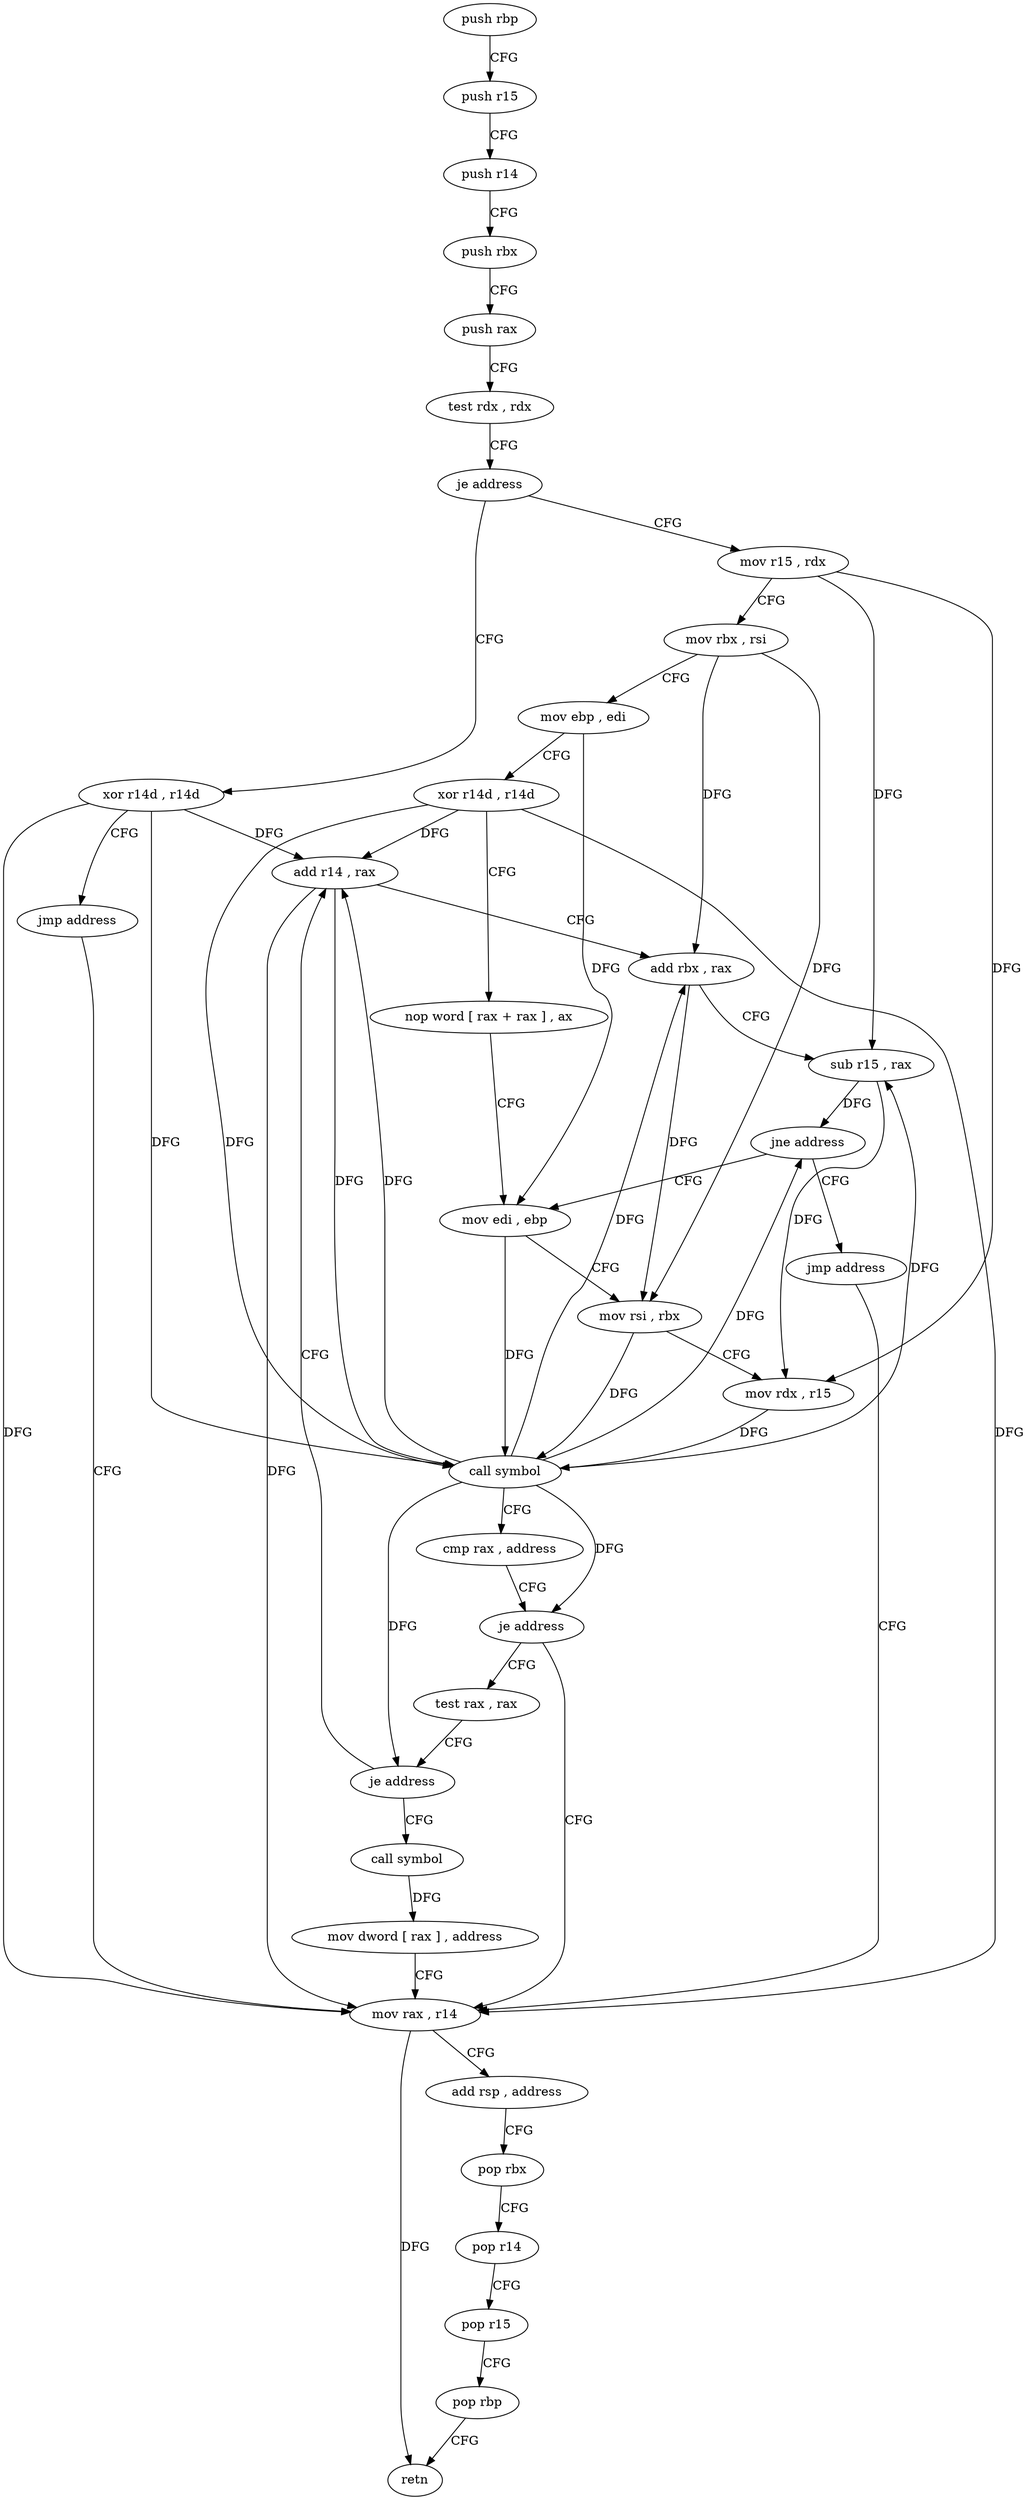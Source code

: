 digraph "func" {
"4205200" [label = "push rbp" ]
"4205201" [label = "push r15" ]
"4205203" [label = "push r14" ]
"4205205" [label = "push rbx" ]
"4205206" [label = "push rax" ]
"4205207" [label = "test rdx , rdx" ]
"4205210" [label = "je address" ]
"4205269" [label = "xor r14d , r14d" ]
"4205212" [label = "mov r15 , rdx" ]
"4205272" [label = "jmp address" ]
"4205285" [label = "mov rax , r14" ]
"4205215" [label = "mov rbx , rsi" ]
"4205218" [label = "mov ebp , edi" ]
"4205220" [label = "xor r14d , r14d" ]
"4205223" [label = "nop word [ rax + rax ] , ax" ]
"4205232" [label = "mov edi , ebp" ]
"4205288" [label = "add rsp , address" ]
"4205292" [label = "pop rbx" ]
"4205293" [label = "pop r14" ]
"4205295" [label = "pop r15" ]
"4205297" [label = "pop rbp" ]
"4205298" [label = "retn" ]
"4205251" [label = "test rax , rax" ]
"4205254" [label = "je address" ]
"4205274" [label = "call symbol" ]
"4205256" [label = "add r14 , rax" ]
"4205279" [label = "mov dword [ rax ] , address" ]
"4205259" [label = "add rbx , rax" ]
"4205262" [label = "sub r15 , rax" ]
"4205265" [label = "jne address" ]
"4205267" [label = "jmp address" ]
"4205234" [label = "mov rsi , rbx" ]
"4205237" [label = "mov rdx , r15" ]
"4205240" [label = "call symbol" ]
"4205245" [label = "cmp rax , address" ]
"4205249" [label = "je address" ]
"4205200" -> "4205201" [ label = "CFG" ]
"4205201" -> "4205203" [ label = "CFG" ]
"4205203" -> "4205205" [ label = "CFG" ]
"4205205" -> "4205206" [ label = "CFG" ]
"4205206" -> "4205207" [ label = "CFG" ]
"4205207" -> "4205210" [ label = "CFG" ]
"4205210" -> "4205269" [ label = "CFG" ]
"4205210" -> "4205212" [ label = "CFG" ]
"4205269" -> "4205272" [ label = "CFG" ]
"4205269" -> "4205285" [ label = "DFG" ]
"4205269" -> "4205240" [ label = "DFG" ]
"4205269" -> "4205256" [ label = "DFG" ]
"4205212" -> "4205215" [ label = "CFG" ]
"4205212" -> "4205237" [ label = "DFG" ]
"4205212" -> "4205262" [ label = "DFG" ]
"4205272" -> "4205285" [ label = "CFG" ]
"4205285" -> "4205288" [ label = "CFG" ]
"4205285" -> "4205298" [ label = "DFG" ]
"4205215" -> "4205218" [ label = "CFG" ]
"4205215" -> "4205234" [ label = "DFG" ]
"4205215" -> "4205259" [ label = "DFG" ]
"4205218" -> "4205220" [ label = "CFG" ]
"4205218" -> "4205232" [ label = "DFG" ]
"4205220" -> "4205223" [ label = "CFG" ]
"4205220" -> "4205285" [ label = "DFG" ]
"4205220" -> "4205240" [ label = "DFG" ]
"4205220" -> "4205256" [ label = "DFG" ]
"4205223" -> "4205232" [ label = "CFG" ]
"4205232" -> "4205234" [ label = "CFG" ]
"4205232" -> "4205240" [ label = "DFG" ]
"4205288" -> "4205292" [ label = "CFG" ]
"4205292" -> "4205293" [ label = "CFG" ]
"4205293" -> "4205295" [ label = "CFG" ]
"4205295" -> "4205297" [ label = "CFG" ]
"4205297" -> "4205298" [ label = "CFG" ]
"4205251" -> "4205254" [ label = "CFG" ]
"4205254" -> "4205274" [ label = "CFG" ]
"4205254" -> "4205256" [ label = "CFG" ]
"4205274" -> "4205279" [ label = "DFG" ]
"4205256" -> "4205259" [ label = "CFG" ]
"4205256" -> "4205285" [ label = "DFG" ]
"4205256" -> "4205240" [ label = "DFG" ]
"4205279" -> "4205285" [ label = "CFG" ]
"4205259" -> "4205262" [ label = "CFG" ]
"4205259" -> "4205234" [ label = "DFG" ]
"4205262" -> "4205265" [ label = "DFG" ]
"4205262" -> "4205237" [ label = "DFG" ]
"4205265" -> "4205232" [ label = "CFG" ]
"4205265" -> "4205267" [ label = "CFG" ]
"4205267" -> "4205285" [ label = "CFG" ]
"4205234" -> "4205237" [ label = "CFG" ]
"4205234" -> "4205240" [ label = "DFG" ]
"4205237" -> "4205240" [ label = "DFG" ]
"4205240" -> "4205245" [ label = "CFG" ]
"4205240" -> "4205249" [ label = "DFG" ]
"4205240" -> "4205254" [ label = "DFG" ]
"4205240" -> "4205256" [ label = "DFG" ]
"4205240" -> "4205259" [ label = "DFG" ]
"4205240" -> "4205262" [ label = "DFG" ]
"4205240" -> "4205265" [ label = "DFG" ]
"4205245" -> "4205249" [ label = "CFG" ]
"4205249" -> "4205285" [ label = "CFG" ]
"4205249" -> "4205251" [ label = "CFG" ]
}

